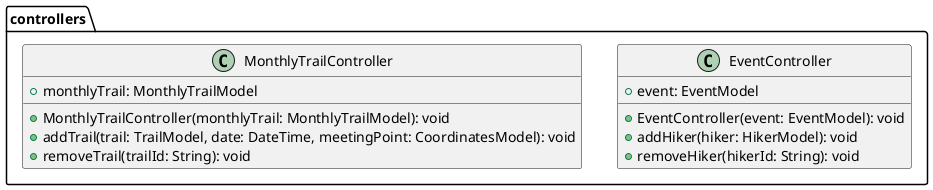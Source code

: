 @startuml pe_na_pedra_class_diagram_3
package controllers {
  class EventController {
    + event: EventModel
    + EventController(event: EventModel): void
    + addHiker(hiker: HikerModel): void
    + removeHiker(hikerId: String): void
  }

  class MonthlyTrailController{
    + monthlyTrail: MonthlyTrailModel
    + MonthlyTrailController(monthlyTrail: MonthlyTrailModel): void
    + addTrail(trail: TrailModel, date: DateTime, meetingPoint: CoordinatesModel): void
    + removeTrail(trailId: String): void
  }
}
@enduml

